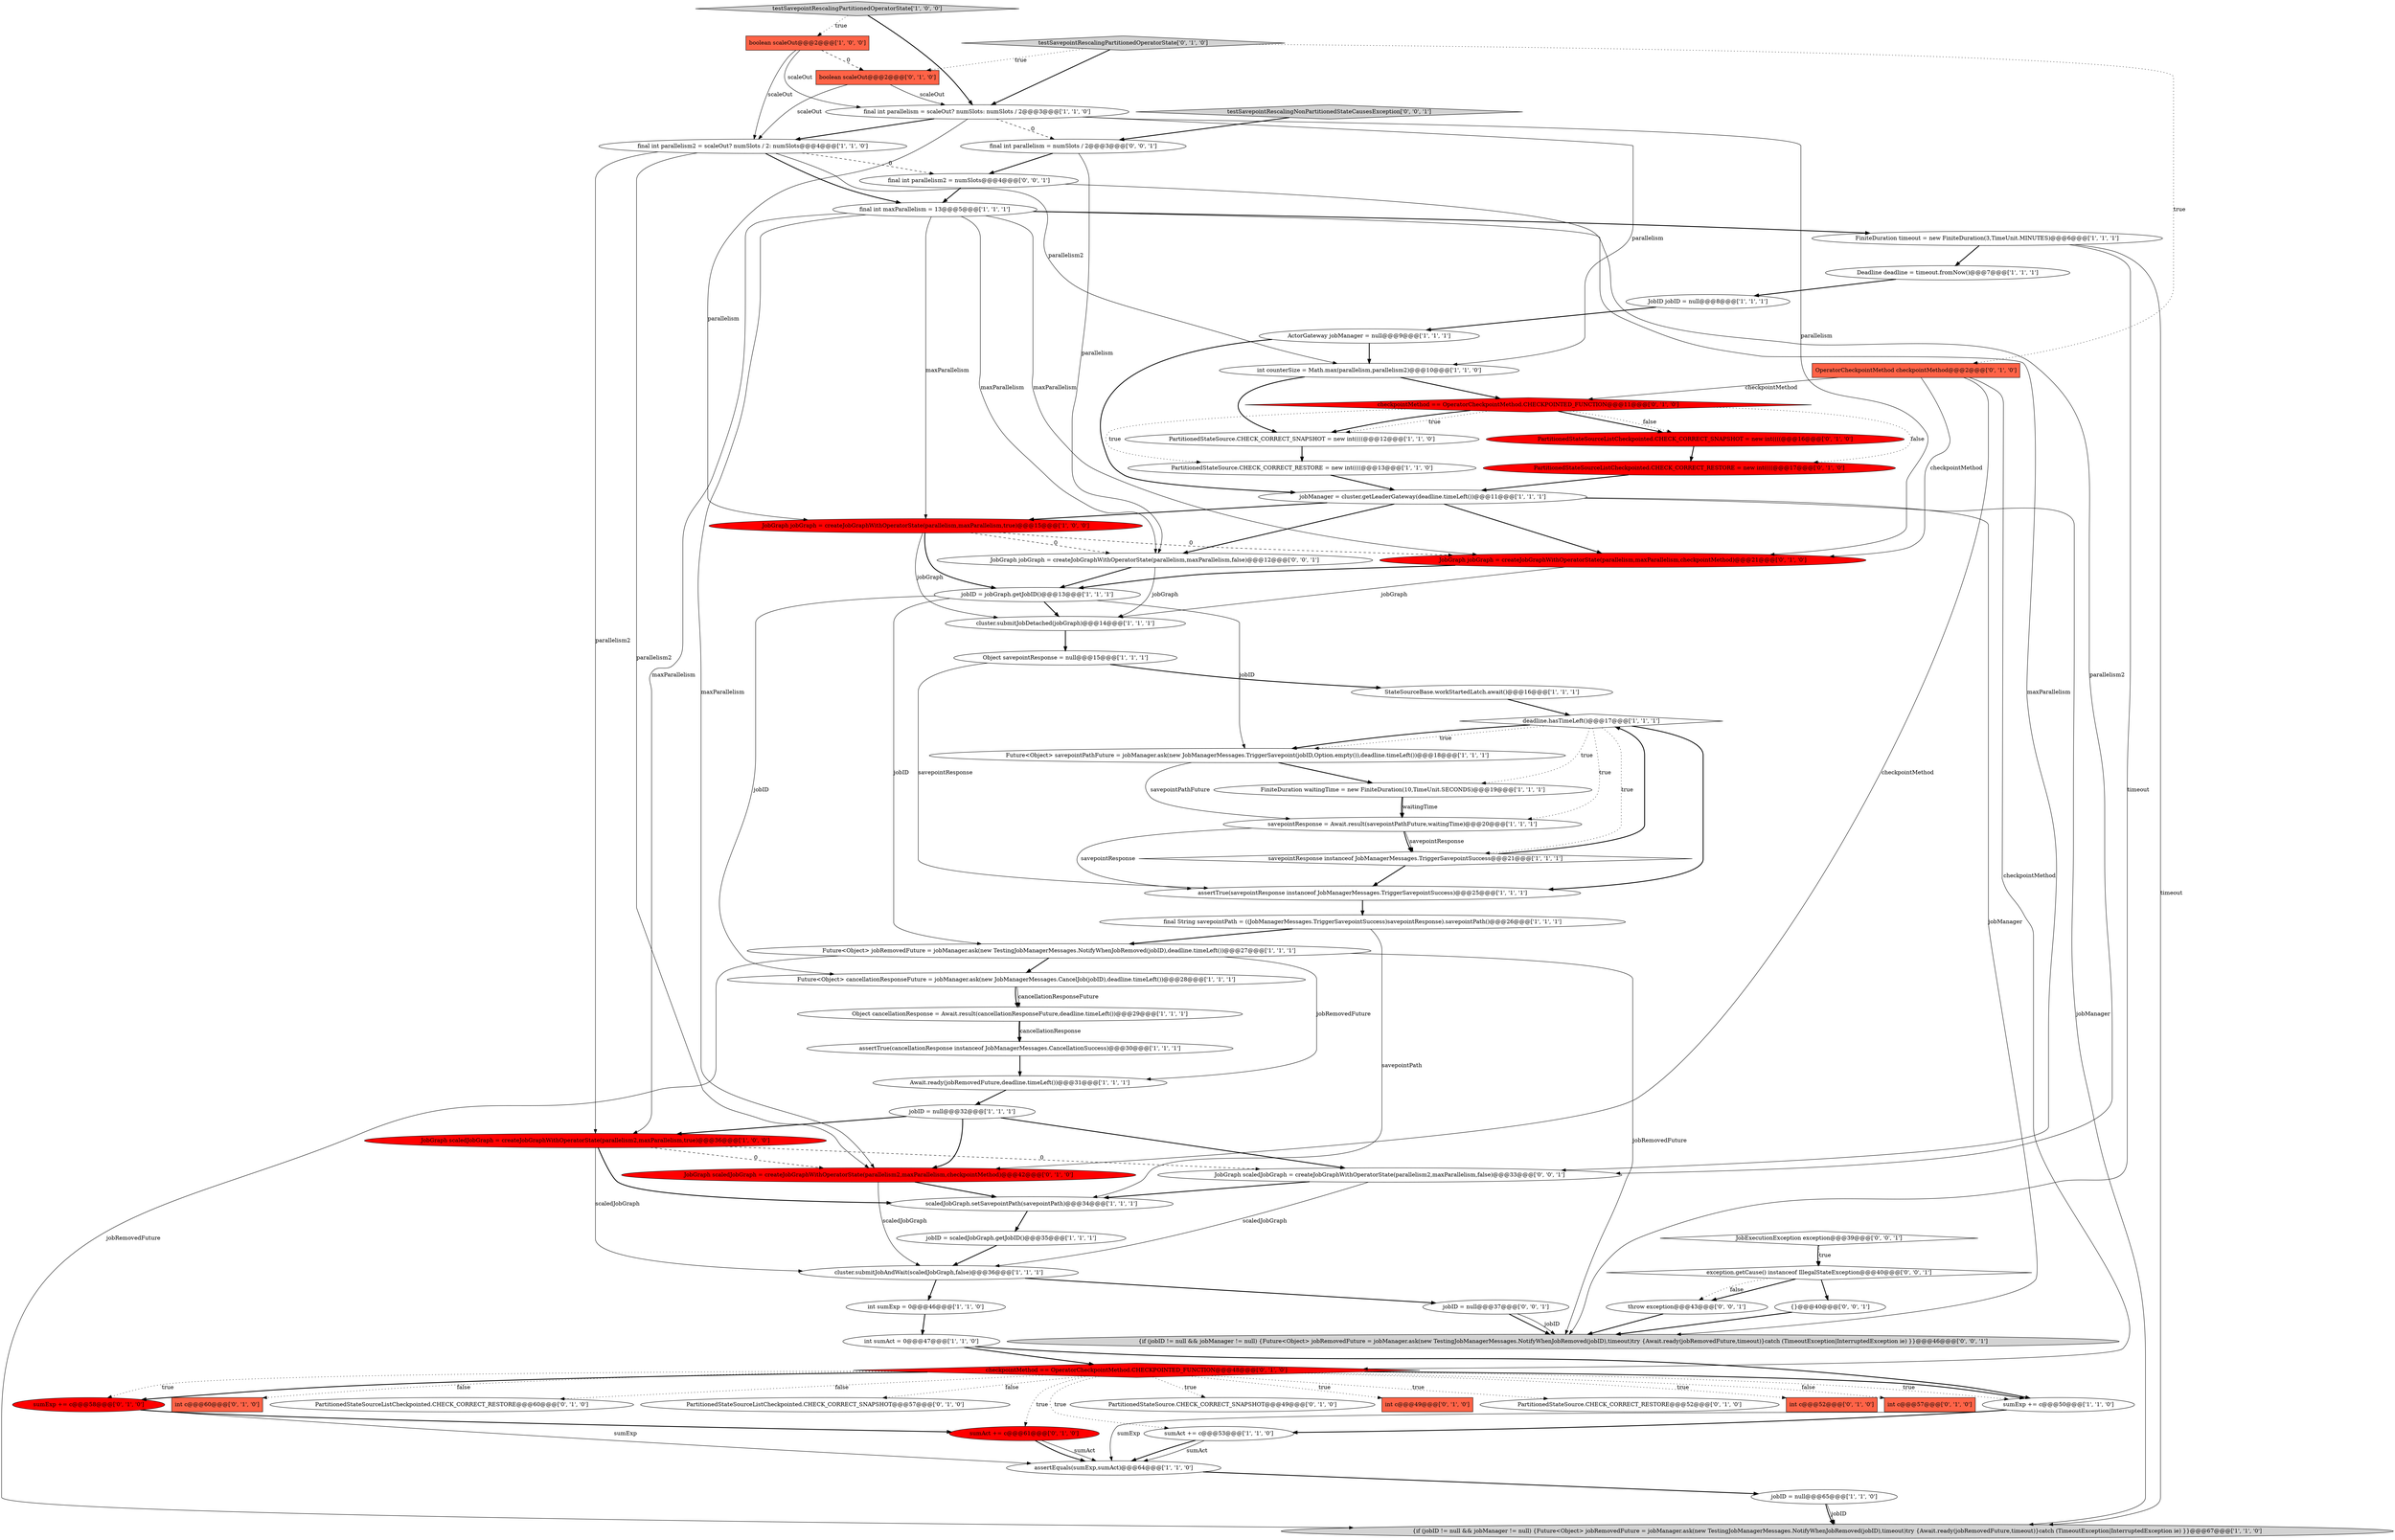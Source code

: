 digraph {
43 [style = filled, label = "PartitionedStateSource.CHECK_CORRECT_SNAPSHOT@@@49@@@['0', '1', '0']", fillcolor = white, shape = ellipse image = "AAA0AAABBB2BBB"];
52 [style = filled, label = "OperatorCheckpointMethod checkpointMethod@@@2@@@['0', '1', '0']", fillcolor = tomato, shape = box image = "AAA0AAABBB2BBB"];
23 [style = filled, label = "jobID = scaledJobGraph.getJobID()@@@35@@@['1', '1', '1']", fillcolor = white, shape = ellipse image = "AAA0AAABBB1BBB"];
42 [style = filled, label = "testSavepointRescalingPartitionedOperatorState['0', '1', '0']", fillcolor = lightgray, shape = diamond image = "AAA0AAABBB2BBB"];
46 [style = filled, label = "int c@@@49@@@['0', '1', '0']", fillcolor = tomato, shape = box image = "AAA0AAABBB2BBB"];
53 [style = filled, label = "PartitionedStateSourceListCheckpointed.CHECK_CORRECT_SNAPSHOT = new int((((@@@16@@@['0', '1', '0']", fillcolor = red, shape = ellipse image = "AAA1AAABBB2BBB"];
57 [style = filled, label = "checkpointMethod == OperatorCheckpointMethod.CHECKPOINTED_FUNCTION@@@48@@@['0', '1', '0']", fillcolor = red, shape = diamond image = "AAA1AAABBB2BBB"];
70 [style = filled, label = "final int parallelism2 = numSlots@@@4@@@['0', '0', '1']", fillcolor = white, shape = ellipse image = "AAA0AAABBB3BBB"];
18 [style = filled, label = "JobID jobID = null@@@8@@@['1', '1', '1']", fillcolor = white, shape = ellipse image = "AAA0AAABBB1BBB"];
50 [style = filled, label = "PartitionedStateSource.CHECK_CORRECT_RESTORE@@@52@@@['0', '1', '0']", fillcolor = white, shape = ellipse image = "AAA0AAABBB2BBB"];
11 [style = filled, label = "PartitionedStateSource.CHECK_CORRECT_SNAPSHOT = new int((((@@@12@@@['1', '1', '0']", fillcolor = white, shape = ellipse image = "AAA0AAABBB1BBB"];
20 [style = filled, label = "int counterSize = Math.max(parallelism,parallelism2)@@@10@@@['1', '1', '0']", fillcolor = white, shape = ellipse image = "AAA0AAABBB1BBB"];
6 [style = filled, label = "testSavepointRescalingPartitionedOperatorState['1', '0', '0']", fillcolor = lightgray, shape = diamond image = "AAA0AAABBB1BBB"];
15 [style = filled, label = "assertTrue(savepointResponse instanceof JobManagerMessages.TriggerSavepointSuccess)@@@25@@@['1', '1', '1']", fillcolor = white, shape = ellipse image = "AAA0AAABBB1BBB"];
33 [style = filled, label = "assertTrue(cancellationResponse instanceof JobManagerMessages.CancellationSuccess)@@@30@@@['1', '1', '1']", fillcolor = white, shape = ellipse image = "AAA0AAABBB1BBB"];
48 [style = filled, label = "int c@@@52@@@['0', '1', '0']", fillcolor = tomato, shape = box image = "AAA0AAABBB2BBB"];
54 [style = filled, label = "int c@@@57@@@['0', '1', '0']", fillcolor = tomato, shape = box image = "AAA1AAABBB2BBB"];
62 [style = filled, label = "JobExecutionException exception@@@39@@@['0', '0', '1']", fillcolor = white, shape = diamond image = "AAA0AAABBB3BBB"];
64 [style = filled, label = "jobID = null@@@37@@@['0', '0', '1']", fillcolor = white, shape = ellipse image = "AAA0AAABBB3BBB"];
59 [style = filled, label = "JobGraph jobGraph = createJobGraphWithOperatorState(parallelism,maxParallelism,checkpointMethod)@@@21@@@['0', '1', '0']", fillcolor = red, shape = ellipse image = "AAA1AAABBB2BBB"];
58 [style = filled, label = "sumAct += c@@@61@@@['0', '1', '0']", fillcolor = red, shape = ellipse image = "AAA1AAABBB2BBB"];
65 [style = filled, label = "JobGraph jobGraph = createJobGraphWithOperatorState(parallelism,maxParallelism,false)@@@12@@@['0', '0', '1']", fillcolor = white, shape = ellipse image = "AAA0AAABBB3BBB"];
14 [style = filled, label = "final String savepointPath = ((JobManagerMessages.TriggerSavepointSuccess)savepointResponse).savepointPath()@@@26@@@['1', '1', '1']", fillcolor = white, shape = ellipse image = "AAA0AAABBB1BBB"];
21 [style = filled, label = "Future<Object> savepointPathFuture = jobManager.ask(new JobManagerMessages.TriggerSavepoint(jobID,Option.empty()),deadline.timeLeft())@@@18@@@['1', '1', '1']", fillcolor = white, shape = ellipse image = "AAA0AAABBB1BBB"];
29 [style = filled, label = "final int parallelism2 = scaleOut? numSlots / 2: numSlots@@@4@@@['1', '1', '0']", fillcolor = white, shape = ellipse image = "AAA0AAABBB1BBB"];
66 [style = filled, label = "exception.getCause() instanceof IllegalStateException@@@40@@@['0', '0', '1']", fillcolor = white, shape = diamond image = "AAA0AAABBB3BBB"];
0 [style = filled, label = "boolean scaleOut@@@2@@@['1', '0', '0']", fillcolor = tomato, shape = box image = "AAA1AAABBB1BBB"];
1 [style = filled, label = "StateSourceBase.workStartedLatch.await()@@@16@@@['1', '1', '1']", fillcolor = white, shape = ellipse image = "AAA0AAABBB1BBB"];
8 [style = filled, label = "PartitionedStateSource.CHECK_CORRECT_RESTORE = new int((((@@@13@@@['1', '1', '0']", fillcolor = white, shape = ellipse image = "AAA0AAABBB1BBB"];
4 [style = filled, label = "Object cancellationResponse = Await.result(cancellationResponseFuture,deadline.timeLeft())@@@29@@@['1', '1', '1']", fillcolor = white, shape = ellipse image = "AAA0AAABBB1BBB"];
17 [style = filled, label = "savepointResponse = Await.result(savepointPathFuture,waitingTime)@@@20@@@['1', '1', '1']", fillcolor = white, shape = ellipse image = "AAA0AAABBB1BBB"];
34 [style = filled, label = "cluster.submitJobAndWait(scaledJobGraph,false)@@@36@@@['1', '1', '1']", fillcolor = white, shape = ellipse image = "AAA0AAABBB1BBB"];
19 [style = filled, label = "ActorGateway jobManager = null@@@9@@@['1', '1', '1']", fillcolor = white, shape = ellipse image = "AAA0AAABBB1BBB"];
38 [style = filled, label = "sumExp += c@@@50@@@['1', '1', '0']", fillcolor = white, shape = ellipse image = "AAA0AAABBB1BBB"];
56 [style = filled, label = "boolean scaleOut@@@2@@@['0', '1', '0']", fillcolor = tomato, shape = box image = "AAA1AAABBB2BBB"];
25 [style = filled, label = "final int parallelism = scaleOut? numSlots: numSlots / 2@@@3@@@['1', '1', '0']", fillcolor = white, shape = ellipse image = "AAA0AAABBB1BBB"];
61 [style = filled, label = "testSavepointRescalingNonPartitionedStateCausesException['0', '0', '1']", fillcolor = lightgray, shape = diamond image = "AAA0AAABBB3BBB"];
3 [style = filled, label = "FiniteDuration waitingTime = new FiniteDuration(10,TimeUnit.SECONDS)@@@19@@@['1', '1', '1']", fillcolor = white, shape = ellipse image = "AAA0AAABBB1BBB"];
36 [style = filled, label = "jobID = null@@@32@@@['1', '1', '1']", fillcolor = white, shape = ellipse image = "AAA0AAABBB1BBB"];
41 [style = filled, label = "jobManager = cluster.getLeaderGateway(deadline.timeLeft())@@@11@@@['1', '1', '1']", fillcolor = white, shape = ellipse image = "AAA0AAABBB1BBB"];
2 [style = filled, label = "cluster.submitJobDetached(jobGraph)@@@14@@@['1', '1', '1']", fillcolor = white, shape = ellipse image = "AAA0AAABBB1BBB"];
49 [style = filled, label = "int c@@@60@@@['0', '1', '0']", fillcolor = tomato, shape = box image = "AAA1AAABBB2BBB"];
47 [style = filled, label = "PartitionedStateSourceListCheckpointed.CHECK_CORRECT_RESTORE@@@60@@@['0', '1', '0']", fillcolor = white, shape = ellipse image = "AAA0AAABBB2BBB"];
31 [style = filled, label = "int sumAct = 0@@@47@@@['1', '1', '0']", fillcolor = white, shape = ellipse image = "AAA0AAABBB1BBB"];
39 [style = filled, label = "assertEquals(sumExp,sumAct)@@@64@@@['1', '1', '0']", fillcolor = white, shape = ellipse image = "AAA0AAABBB1BBB"];
35 [style = filled, label = "{if (jobID != null && jobManager != null) {Future<Object> jobRemovedFuture = jobManager.ask(new TestingJobManagerMessages.NotifyWhenJobRemoved(jobID),timeout)try {Await.ready(jobRemovedFuture,timeout)}catch (TimeoutException|InterruptedException ie) }}@@@67@@@['1', '1', '0']", fillcolor = lightgray, shape = ellipse image = "AAA0AAABBB1BBB"];
55 [style = filled, label = "JobGraph scaledJobGraph = createJobGraphWithOperatorState(parallelism2,maxParallelism,checkpointMethod)@@@42@@@['0', '1', '0']", fillcolor = red, shape = ellipse image = "AAA1AAABBB2BBB"];
67 [style = filled, label = "throw exception@@@43@@@['0', '0', '1']", fillcolor = white, shape = ellipse image = "AAA0AAABBB3BBB"];
32 [style = filled, label = "final int maxParallelism = 13@@@5@@@['1', '1', '1']", fillcolor = white, shape = ellipse image = "AAA0AAABBB1BBB"];
13 [style = filled, label = "Object savepointResponse = null@@@15@@@['1', '1', '1']", fillcolor = white, shape = ellipse image = "AAA0AAABBB1BBB"];
28 [style = filled, label = "jobID = null@@@65@@@['1', '1', '0']", fillcolor = white, shape = ellipse image = "AAA0AAABBB1BBB"];
44 [style = filled, label = "PartitionedStateSourceListCheckpointed.CHECK_CORRECT_SNAPSHOT@@@57@@@['0', '1', '0']", fillcolor = white, shape = ellipse image = "AAA0AAABBB2BBB"];
69 [style = filled, label = "final int parallelism = numSlots / 2@@@3@@@['0', '0', '1']", fillcolor = white, shape = ellipse image = "AAA0AAABBB3BBB"];
71 [style = filled, label = "{}@@@40@@@['0', '0', '1']", fillcolor = white, shape = ellipse image = "AAA0AAABBB3BBB"];
27 [style = filled, label = "int sumExp = 0@@@46@@@['1', '1', '0']", fillcolor = white, shape = ellipse image = "AAA0AAABBB1BBB"];
5 [style = filled, label = "Future<Object> cancellationResponseFuture = jobManager.ask(new JobManagerMessages.CancelJob(jobID),deadline.timeLeft())@@@28@@@['1', '1', '1']", fillcolor = white, shape = ellipse image = "AAA0AAABBB1BBB"];
7 [style = filled, label = "scaledJobGraph.setSavepointPath(savepointPath)@@@34@@@['1', '1', '1']", fillcolor = white, shape = ellipse image = "AAA0AAABBB1BBB"];
51 [style = filled, label = "checkpointMethod == OperatorCheckpointMethod.CHECKPOINTED_FUNCTION@@@11@@@['0', '1', '0']", fillcolor = red, shape = diamond image = "AAA1AAABBB2BBB"];
9 [style = filled, label = "Future<Object> jobRemovedFuture = jobManager.ask(new TestingJobManagerMessages.NotifyWhenJobRemoved(jobID),deadline.timeLeft())@@@27@@@['1', '1', '1']", fillcolor = white, shape = ellipse image = "AAA0AAABBB1BBB"];
22 [style = filled, label = "Deadline deadline = timeout.fromNow()@@@7@@@['1', '1', '1']", fillcolor = white, shape = ellipse image = "AAA0AAABBB1BBB"];
60 [style = filled, label = "PartitionedStateSourceListCheckpointed.CHECK_CORRECT_RESTORE = new int((((@@@17@@@['0', '1', '0']", fillcolor = red, shape = ellipse image = "AAA1AAABBB2BBB"];
10 [style = filled, label = "Await.ready(jobRemovedFuture,deadline.timeLeft())@@@31@@@['1', '1', '1']", fillcolor = white, shape = ellipse image = "AAA0AAABBB1BBB"];
16 [style = filled, label = "jobID = jobGraph.getJobID()@@@13@@@['1', '1', '1']", fillcolor = white, shape = ellipse image = "AAA0AAABBB1BBB"];
40 [style = filled, label = "savepointResponse instanceof JobManagerMessages.TriggerSavepointSuccess@@@21@@@['1', '1', '1']", fillcolor = white, shape = diamond image = "AAA0AAABBB1BBB"];
26 [style = filled, label = "FiniteDuration timeout = new FiniteDuration(3,TimeUnit.MINUTES)@@@6@@@['1', '1', '1']", fillcolor = white, shape = ellipse image = "AAA0AAABBB1BBB"];
24 [style = filled, label = "JobGraph jobGraph = createJobGraphWithOperatorState(parallelism,maxParallelism,true)@@@15@@@['1', '0', '0']", fillcolor = red, shape = ellipse image = "AAA1AAABBB1BBB"];
45 [style = filled, label = "sumExp += c@@@58@@@['0', '1', '0']", fillcolor = red, shape = ellipse image = "AAA1AAABBB2BBB"];
63 [style = filled, label = "{if (jobID != null && jobManager != null) {Future<Object> jobRemovedFuture = jobManager.ask(new TestingJobManagerMessages.NotifyWhenJobRemoved(jobID),timeout)try {Await.ready(jobRemovedFuture,timeout)}catch (TimeoutException|InterruptedException ie) }}@@@46@@@['0', '0', '1']", fillcolor = lightgray, shape = ellipse image = "AAA0AAABBB3BBB"];
12 [style = filled, label = "deadline.hasTimeLeft()@@@17@@@['1', '1', '1']", fillcolor = white, shape = diamond image = "AAA0AAABBB1BBB"];
37 [style = filled, label = "sumAct += c@@@53@@@['1', '1', '0']", fillcolor = white, shape = ellipse image = "AAA0AAABBB1BBB"];
30 [style = filled, label = "JobGraph scaledJobGraph = createJobGraphWithOperatorState(parallelism2,maxParallelism,true)@@@36@@@['1', '0', '0']", fillcolor = red, shape = ellipse image = "AAA1AAABBB1BBB"];
68 [style = filled, label = "JobGraph scaledJobGraph = createJobGraphWithOperatorState(parallelism2,maxParallelism,false)@@@33@@@['0', '0', '1']", fillcolor = white, shape = ellipse image = "AAA0AAABBB3BBB"];
5->4 [style = solid, label="cancellationResponseFuture"];
16->21 [style = solid, label="jobID"];
12->40 [style = dotted, label="true"];
57->37 [style = dotted, label="true"];
57->45 [style = dotted, label="true"];
32->30 [style = solid, label="maxParallelism"];
21->17 [style = solid, label="savepointPathFuture"];
52->55 [style = solid, label="checkpointMethod"];
59->2 [style = solid, label="jobGraph"];
40->15 [style = bold, label=""];
51->53 [style = bold, label=""];
24->2 [style = solid, label="jobGraph"];
25->29 [style = bold, label=""];
51->60 [style = dotted, label="false"];
30->34 [style = solid, label="scaledJobGraph"];
12->21 [style = dotted, label="true"];
13->1 [style = bold, label=""];
26->22 [style = bold, label=""];
36->55 [style = bold, label=""];
37->39 [style = solid, label="sumAct"];
70->68 [style = solid, label="parallelism2"];
71->63 [style = bold, label=""];
57->38 [style = dotted, label="true"];
65->16 [style = bold, label=""];
69->65 [style = solid, label="parallelism"];
34->64 [style = bold, label=""];
70->32 [style = bold, label=""];
1->12 [style = bold, label=""];
9->5 [style = bold, label=""];
57->38 [style = bold, label=""];
57->48 [style = dotted, label="true"];
14->9 [style = bold, label=""];
4->33 [style = solid, label="cancellationResponse"];
56->25 [style = solid, label="scaleOut"];
6->0 [style = dotted, label="true"];
25->24 [style = solid, label="parallelism"];
53->60 [style = bold, label=""];
51->11 [style = bold, label=""];
16->9 [style = solid, label="jobID"];
21->3 [style = bold, label=""];
68->34 [style = solid, label="scaledJobGraph"];
12->3 [style = dotted, label="true"];
12->17 [style = dotted, label="true"];
58->39 [style = solid, label="sumAct"];
32->68 [style = solid, label="maxParallelism"];
30->68 [style = dashed, label="0"];
12->21 [style = bold, label=""];
66->67 [style = bold, label=""];
24->59 [style = dashed, label="0"];
19->20 [style = bold, label=""];
41->35 [style = solid, label="jobManager"];
0->29 [style = solid, label="scaleOut"];
18->19 [style = bold, label=""];
27->31 [style = bold, label=""];
28->35 [style = solid, label="jobID"];
41->65 [style = bold, label=""];
60->41 [style = bold, label=""];
57->45 [style = bold, label=""];
41->59 [style = bold, label=""];
32->26 [style = bold, label=""];
57->47 [style = dotted, label="false"];
58->39 [style = bold, label=""];
66->67 [style = dotted, label="false"];
36->30 [style = bold, label=""];
28->35 [style = bold, label=""];
22->18 [style = bold, label=""];
65->2 [style = solid, label="jobGraph"];
57->50 [style = dotted, label="true"];
31->57 [style = bold, label=""];
38->37 [style = bold, label=""];
19->41 [style = bold, label=""];
32->55 [style = solid, label="maxParallelism"];
30->7 [style = bold, label=""];
29->32 [style = bold, label=""];
55->7 [style = bold, label=""];
7->23 [style = bold, label=""];
66->71 [style = bold, label=""];
42->52 [style = dotted, label="true"];
68->7 [style = bold, label=""];
11->8 [style = bold, label=""];
52->51 [style = solid, label="checkpointMethod"];
26->35 [style = solid, label="timeout"];
29->55 [style = solid, label="parallelism2"];
3->17 [style = solid, label="waitingTime"];
57->43 [style = dotted, label="true"];
32->65 [style = solid, label="maxParallelism"];
17->40 [style = solid, label="savepointResponse"];
9->63 [style = solid, label="jobRemovedFuture"];
17->15 [style = solid, label="savepointResponse"];
62->66 [style = dotted, label="true"];
25->20 [style = solid, label="parallelism"];
8->41 [style = bold, label=""];
15->14 [style = bold, label=""];
0->56 [style = dashed, label="0"];
16->5 [style = solid, label="jobID"];
42->25 [style = bold, label=""];
57->54 [style = dotted, label="false"];
61->69 [style = bold, label=""];
13->15 [style = solid, label="savepointResponse"];
17->40 [style = bold, label=""];
31->38 [style = bold, label=""];
62->66 [style = bold, label=""];
51->53 [style = dotted, label="false"];
4->33 [style = bold, label=""];
25->59 [style = solid, label="parallelism"];
26->63 [style = solid, label="timeout"];
32->24 [style = solid, label="maxParallelism"];
45->58 [style = bold, label=""];
29->20 [style = solid, label="parallelism2"];
40->12 [style = bold, label=""];
57->58 [style = dotted, label="true"];
67->63 [style = bold, label=""];
57->44 [style = dotted, label="false"];
5->4 [style = bold, label=""];
20->51 [style = bold, label=""];
55->34 [style = solid, label="scaledJobGraph"];
3->17 [style = bold, label=""];
38->39 [style = solid, label="sumExp"];
24->65 [style = dashed, label="0"];
14->7 [style = solid, label="savepointPath"];
57->49 [style = dotted, label="false"];
37->39 [style = bold, label=""];
41->63 [style = solid, label="jobManager"];
0->25 [style = solid, label="scaleOut"];
29->30 [style = solid, label="parallelism2"];
20->11 [style = bold, label=""];
41->24 [style = bold, label=""];
29->70 [style = dashed, label="0"];
9->10 [style = solid, label="jobRemovedFuture"];
64->63 [style = bold, label=""];
12->15 [style = bold, label=""];
9->35 [style = solid, label="jobRemovedFuture"];
30->55 [style = dashed, label="0"];
57->46 [style = dotted, label="true"];
33->10 [style = bold, label=""];
64->63 [style = solid, label="jobID"];
59->16 [style = bold, label=""];
16->2 [style = bold, label=""];
39->28 [style = bold, label=""];
10->36 [style = bold, label=""];
2->13 [style = bold, label=""];
56->29 [style = solid, label="scaleOut"];
45->39 [style = solid, label="sumExp"];
24->16 [style = bold, label=""];
36->68 [style = bold, label=""];
52->57 [style = solid, label="checkpointMethod"];
25->69 [style = dashed, label="0"];
42->56 [style = dotted, label="true"];
52->59 [style = solid, label="checkpointMethod"];
23->34 [style = bold, label=""];
51->8 [style = dotted, label="true"];
69->70 [style = bold, label=""];
32->59 [style = solid, label="maxParallelism"];
51->11 [style = dotted, label="true"];
6->25 [style = bold, label=""];
34->27 [style = bold, label=""];
}
